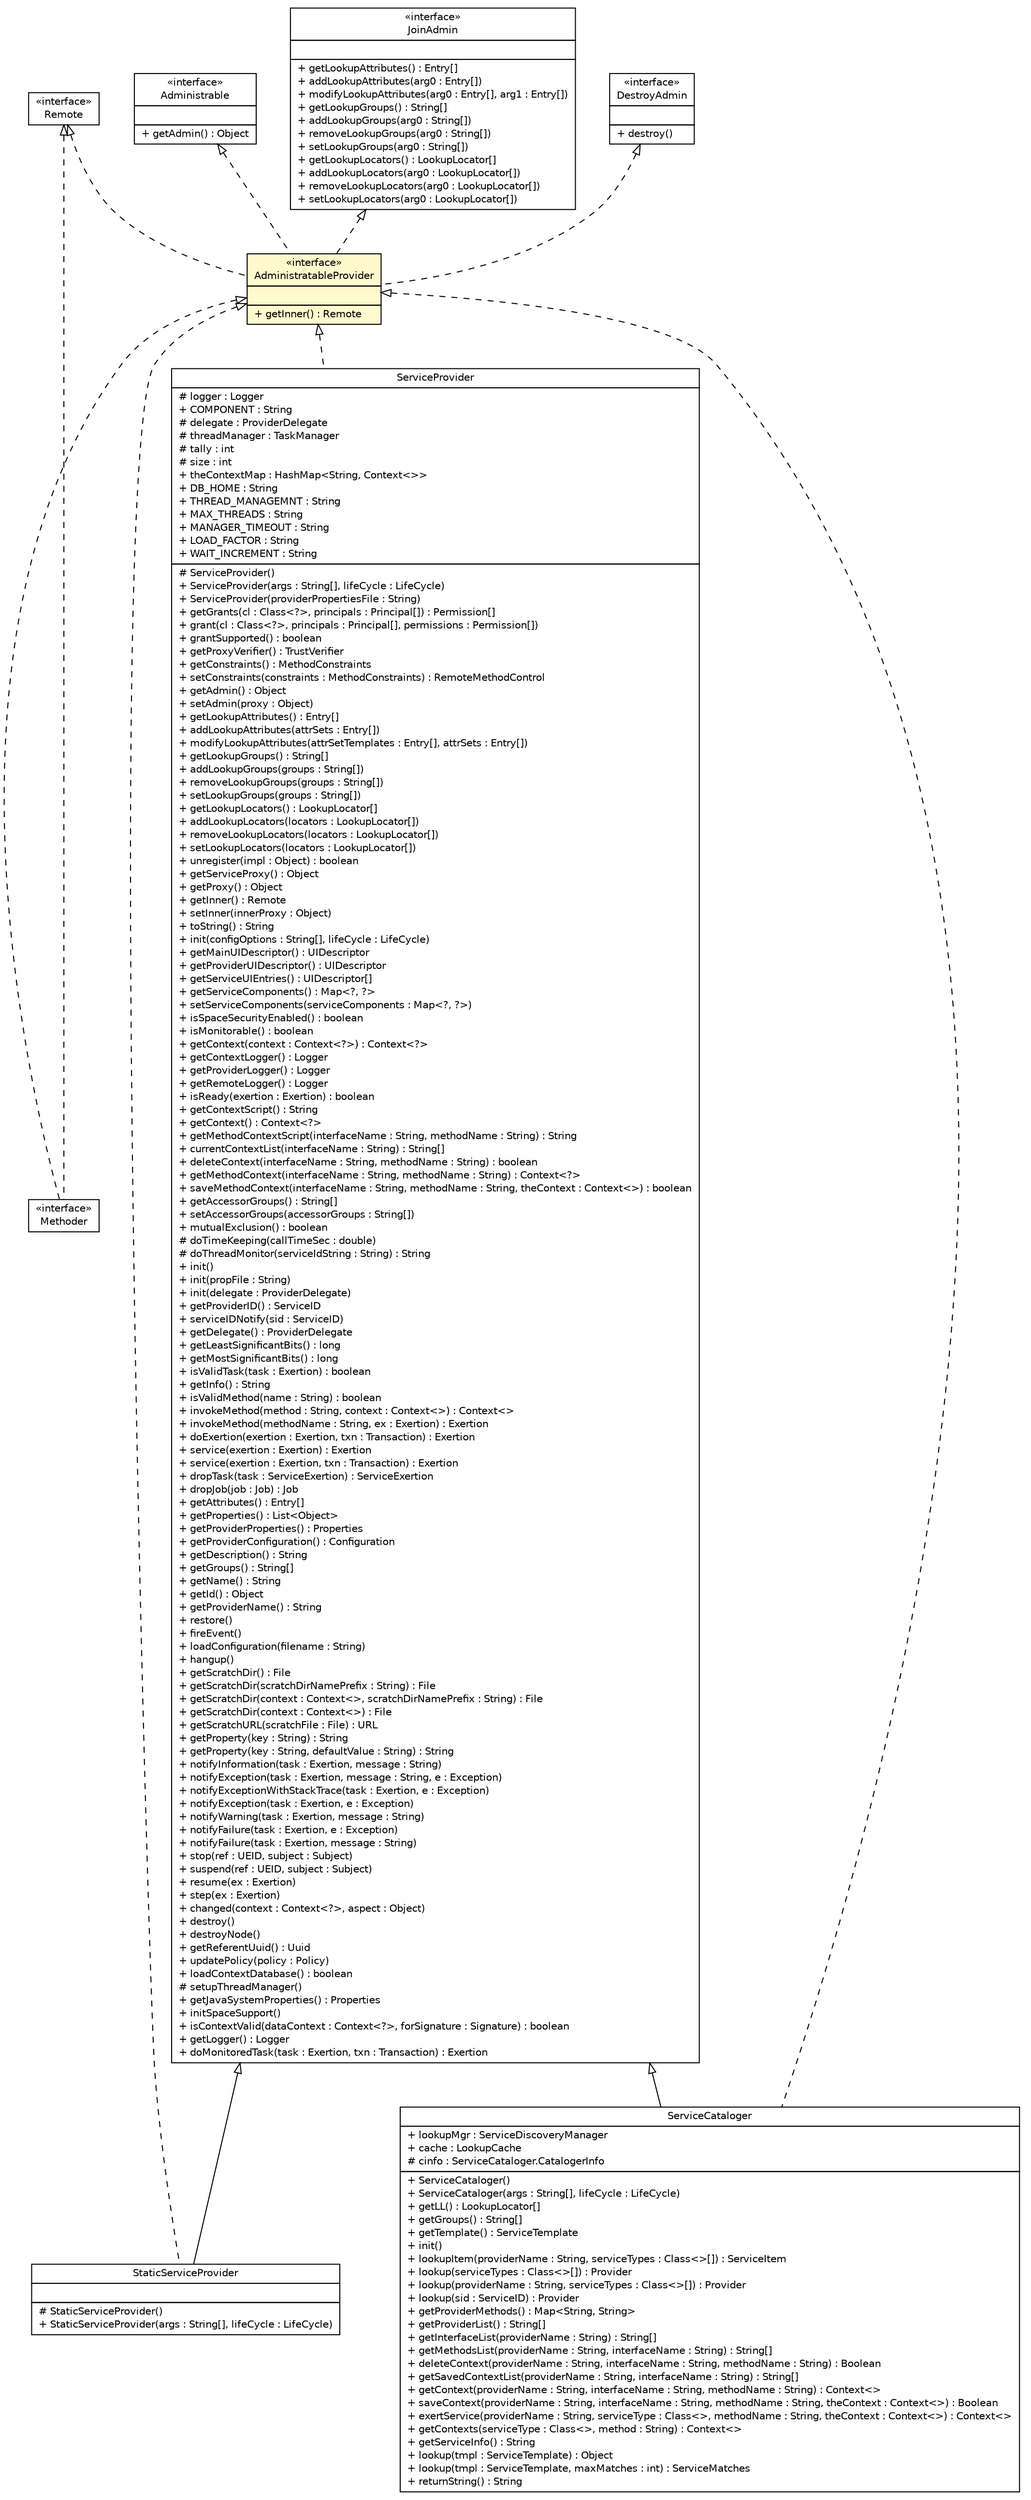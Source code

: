 #!/usr/local/bin/dot
#
# Class diagram 
# Generated by UMLGraph version R5_6 (http://www.umlgraph.org/)
#

digraph G {
	edge [fontname="Helvetica",fontsize=10,labelfontname="Helvetica",labelfontsize=10];
	node [fontname="Helvetica",fontsize=10,shape=plaintext];
	nodesep=0.25;
	ranksep=0.5;
	// sorcer.core.Methoder
	c59160 [label=<<table title="sorcer.core.Methoder" border="0" cellborder="1" cellspacing="0" cellpadding="2" port="p" href="./Methoder.html">
		<tr><td><table border="0" cellspacing="0" cellpadding="1">
<tr><td align="center" balign="center"> &#171;interface&#187; </td></tr>
<tr><td align="center" balign="center"> Methoder </td></tr>
		</table></td></tr>
		</table>>, URL="./Methoder.html", fontname="Helvetica", fontcolor="black", fontsize=10.0];
	// sorcer.core.AdministratableProvider
	c59165 [label=<<table title="sorcer.core.AdministratableProvider" border="0" cellborder="1" cellspacing="0" cellpadding="2" port="p" bgcolor="lemonChiffon" href="./AdministratableProvider.html">
		<tr><td><table border="0" cellspacing="0" cellpadding="1">
<tr><td align="center" balign="center"> &#171;interface&#187; </td></tr>
<tr><td align="center" balign="center"> AdministratableProvider </td></tr>
		</table></td></tr>
		<tr><td><table border="0" cellspacing="0" cellpadding="1">
<tr><td align="left" balign="left">  </td></tr>
		</table></td></tr>
		<tr><td><table border="0" cellspacing="0" cellpadding="1">
<tr><td align="left" balign="left"> + getInner() : Remote </td></tr>
		</table></td></tr>
		</table>>, URL="./AdministratableProvider.html", fontname="Helvetica", fontcolor="black", fontsize=10.0];
	// sorcer.core.provider.StaticServiceProvider
	c59261 [label=<<table title="sorcer.core.provider.StaticServiceProvider" border="0" cellborder="1" cellspacing="0" cellpadding="2" port="p" href="./provider/StaticServiceProvider.html">
		<tr><td><table border="0" cellspacing="0" cellpadding="1">
<tr><td align="center" balign="center"> StaticServiceProvider </td></tr>
		</table></td></tr>
		<tr><td><table border="0" cellspacing="0" cellpadding="1">
<tr><td align="left" balign="left">  </td></tr>
		</table></td></tr>
		<tr><td><table border="0" cellspacing="0" cellpadding="1">
<tr><td align="left" balign="left"> # StaticServiceProvider() </td></tr>
<tr><td align="left" balign="left"> + StaticServiceProvider(args : String[], lifeCycle : LifeCycle) </td></tr>
		</table></td></tr>
		</table>>, URL="./provider/StaticServiceProvider.html", fontname="Helvetica", fontcolor="black", fontsize=10.0];
	// sorcer.core.provider.ServiceProvider
	c59266 [label=<<table title="sorcer.core.provider.ServiceProvider" border="0" cellborder="1" cellspacing="0" cellpadding="2" port="p" href="./provider/ServiceProvider.html">
		<tr><td><table border="0" cellspacing="0" cellpadding="1">
<tr><td align="center" balign="center"> ServiceProvider </td></tr>
		</table></td></tr>
		<tr><td><table border="0" cellspacing="0" cellpadding="1">
<tr><td align="left" balign="left"> # logger : Logger </td></tr>
<tr><td align="left" balign="left"> + COMPONENT : String </td></tr>
<tr><td align="left" balign="left"> # delegate : ProviderDelegate </td></tr>
<tr><td align="left" balign="left"> # threadManager : TaskManager </td></tr>
<tr><td align="left" balign="left"> # tally : int </td></tr>
<tr><td align="left" balign="left"> # size : int </td></tr>
<tr><td align="left" balign="left"> + theContextMap : HashMap&lt;String, Context&lt;&gt;&gt; </td></tr>
<tr><td align="left" balign="left"> + DB_HOME : String </td></tr>
<tr><td align="left" balign="left"> + THREAD_MANAGEMNT : String </td></tr>
<tr><td align="left" balign="left"> + MAX_THREADS : String </td></tr>
<tr><td align="left" balign="left"> + MANAGER_TIMEOUT : String </td></tr>
<tr><td align="left" balign="left"> + LOAD_FACTOR : String </td></tr>
<tr><td align="left" balign="left"> + WAIT_INCREMENT : String </td></tr>
		</table></td></tr>
		<tr><td><table border="0" cellspacing="0" cellpadding="1">
<tr><td align="left" balign="left"> # ServiceProvider() </td></tr>
<tr><td align="left" balign="left"> + ServiceProvider(args : String[], lifeCycle : LifeCycle) </td></tr>
<tr><td align="left" balign="left"> + ServiceProvider(providerPropertiesFile : String) </td></tr>
<tr><td align="left" balign="left"> + getGrants(cl : Class&lt;?&gt;, principals : Principal[]) : Permission[] </td></tr>
<tr><td align="left" balign="left"> + grant(cl : Class&lt;?&gt;, principals : Principal[], permissions : Permission[]) </td></tr>
<tr><td align="left" balign="left"> + grantSupported() : boolean </td></tr>
<tr><td align="left" balign="left"> + getProxyVerifier() : TrustVerifier </td></tr>
<tr><td align="left" balign="left"> + getConstraints() : MethodConstraints </td></tr>
<tr><td align="left" balign="left"> + setConstraints(constraints : MethodConstraints) : RemoteMethodControl </td></tr>
<tr><td align="left" balign="left"> + getAdmin() : Object </td></tr>
<tr><td align="left" balign="left"> + setAdmin(proxy : Object) </td></tr>
<tr><td align="left" balign="left"> + getLookupAttributes() : Entry[] </td></tr>
<tr><td align="left" balign="left"> + addLookupAttributes(attrSets : Entry[]) </td></tr>
<tr><td align="left" balign="left"> + modifyLookupAttributes(attrSetTemplates : Entry[], attrSets : Entry[]) </td></tr>
<tr><td align="left" balign="left"> + getLookupGroups() : String[] </td></tr>
<tr><td align="left" balign="left"> + addLookupGroups(groups : String[]) </td></tr>
<tr><td align="left" balign="left"> + removeLookupGroups(groups : String[]) </td></tr>
<tr><td align="left" balign="left"> + setLookupGroups(groups : String[]) </td></tr>
<tr><td align="left" balign="left"> + getLookupLocators() : LookupLocator[] </td></tr>
<tr><td align="left" balign="left"> + addLookupLocators(locators : LookupLocator[]) </td></tr>
<tr><td align="left" balign="left"> + removeLookupLocators(locators : LookupLocator[]) </td></tr>
<tr><td align="left" balign="left"> + setLookupLocators(locators : LookupLocator[]) </td></tr>
<tr><td align="left" balign="left"> + unregister(impl : Object) : boolean </td></tr>
<tr><td align="left" balign="left"> + getServiceProxy() : Object </td></tr>
<tr><td align="left" balign="left"> + getProxy() : Object </td></tr>
<tr><td align="left" balign="left"> + getInner() : Remote </td></tr>
<tr><td align="left" balign="left"> + setInner(innerProxy : Object) </td></tr>
<tr><td align="left" balign="left"> + toString() : String </td></tr>
<tr><td align="left" balign="left"> + init(configOptions : String[], lifeCycle : LifeCycle) </td></tr>
<tr><td align="left" balign="left"> + getMainUIDescriptor() : UIDescriptor </td></tr>
<tr><td align="left" balign="left"> + getProviderUIDescriptor() : UIDescriptor </td></tr>
<tr><td align="left" balign="left"> + getServiceUIEntries() : UIDescriptor[] </td></tr>
<tr><td align="left" balign="left"> + getServiceComponents() : Map&lt;?, ?&gt; </td></tr>
<tr><td align="left" balign="left"> + setServiceComponents(serviceComponents : Map&lt;?, ?&gt;) </td></tr>
<tr><td align="left" balign="left"> + isSpaceSecurityEnabled() : boolean </td></tr>
<tr><td align="left" balign="left"> + isMonitorable() : boolean </td></tr>
<tr><td align="left" balign="left"> + getContext(context : Context&lt;?&gt;) : Context&lt;?&gt; </td></tr>
<tr><td align="left" balign="left"> + getContextLogger() : Logger </td></tr>
<tr><td align="left" balign="left"> + getProviderLogger() : Logger </td></tr>
<tr><td align="left" balign="left"> + getRemoteLogger() : Logger </td></tr>
<tr><td align="left" balign="left"> + isReady(exertion : Exertion) : boolean </td></tr>
<tr><td align="left" balign="left"> + getContextScript() : String </td></tr>
<tr><td align="left" balign="left"> + getContext() : Context&lt;?&gt; </td></tr>
<tr><td align="left" balign="left"> + getMethodContextScript(interfaceName : String, methodName : String) : String </td></tr>
<tr><td align="left" balign="left"> + currentContextList(interfaceName : String) : String[] </td></tr>
<tr><td align="left" balign="left"> + deleteContext(interfaceName : String, methodName : String) : boolean </td></tr>
<tr><td align="left" balign="left"> + getMethodContext(interfaceName : String, methodName : String) : Context&lt;?&gt; </td></tr>
<tr><td align="left" balign="left"> + saveMethodContext(interfaceName : String, methodName : String, theContext : Context&lt;&gt;) : boolean </td></tr>
<tr><td align="left" balign="left"> + getAccessorGroups() : String[] </td></tr>
<tr><td align="left" balign="left"> + setAccessorGroups(accessorGroups : String[]) </td></tr>
<tr><td align="left" balign="left"> + mutualExclusion() : boolean </td></tr>
<tr><td align="left" balign="left"> # doTimeKeeping(callTimeSec : double) </td></tr>
<tr><td align="left" balign="left"> # doThreadMonitor(serviceIdString : String) : String </td></tr>
<tr><td align="left" balign="left"> + init() </td></tr>
<tr><td align="left" balign="left"> + init(propFile : String) </td></tr>
<tr><td align="left" balign="left"> + init(delegate : ProviderDelegate) </td></tr>
<tr><td align="left" balign="left"> + getProviderID() : ServiceID </td></tr>
<tr><td align="left" balign="left"> + serviceIDNotify(sid : ServiceID) </td></tr>
<tr><td align="left" balign="left"> + getDelegate() : ProviderDelegate </td></tr>
<tr><td align="left" balign="left"> + getLeastSignificantBits() : long </td></tr>
<tr><td align="left" balign="left"> + getMostSignificantBits() : long </td></tr>
<tr><td align="left" balign="left"> + isValidTask(task : Exertion) : boolean </td></tr>
<tr><td align="left" balign="left"> + getInfo() : String </td></tr>
<tr><td align="left" balign="left"> + isValidMethod(name : String) : boolean </td></tr>
<tr><td align="left" balign="left"> + invokeMethod(method : String, context : Context&lt;&gt;) : Context&lt;&gt; </td></tr>
<tr><td align="left" balign="left"> + invokeMethod(methodName : String, ex : Exertion) : Exertion </td></tr>
<tr><td align="left" balign="left"> + doExertion(exertion : Exertion, txn : Transaction) : Exertion </td></tr>
<tr><td align="left" balign="left"> + service(exertion : Exertion) : Exertion </td></tr>
<tr><td align="left" balign="left"> + service(exertion : Exertion, txn : Transaction) : Exertion </td></tr>
<tr><td align="left" balign="left"> + dropTask(task : ServiceExertion) : ServiceExertion </td></tr>
<tr><td align="left" balign="left"> + dropJob(job : Job) : Job </td></tr>
<tr><td align="left" balign="left"> + getAttributes() : Entry[] </td></tr>
<tr><td align="left" balign="left"> + getProperties() : List&lt;Object&gt; </td></tr>
<tr><td align="left" balign="left"> + getProviderProperties() : Properties </td></tr>
<tr><td align="left" balign="left"> + getProviderConfiguration() : Configuration </td></tr>
<tr><td align="left" balign="left"> + getDescription() : String </td></tr>
<tr><td align="left" balign="left"> + getGroups() : String[] </td></tr>
<tr><td align="left" balign="left"> + getName() : String </td></tr>
<tr><td align="left" balign="left"> + getId() : Object </td></tr>
<tr><td align="left" balign="left"> + getProviderName() : String </td></tr>
<tr><td align="left" balign="left"> + restore() </td></tr>
<tr><td align="left" balign="left"> + fireEvent() </td></tr>
<tr><td align="left" balign="left"> + loadConfiguration(filename : String) </td></tr>
<tr><td align="left" balign="left"> + hangup() </td></tr>
<tr><td align="left" balign="left"> + getScratchDir() : File </td></tr>
<tr><td align="left" balign="left"> + getScratchDir(scratchDirNamePrefix : String) : File </td></tr>
<tr><td align="left" balign="left"> + getScratchDir(context : Context&lt;&gt;, scratchDirNamePrefix : String) : File </td></tr>
<tr><td align="left" balign="left"> + getScratchDir(context : Context&lt;&gt;) : File </td></tr>
<tr><td align="left" balign="left"> + getScratchURL(scratchFile : File) : URL </td></tr>
<tr><td align="left" balign="left"> + getProperty(key : String) : String </td></tr>
<tr><td align="left" balign="left"> + getProperty(key : String, defaultValue : String) : String </td></tr>
<tr><td align="left" balign="left"> + notifyInformation(task : Exertion, message : String) </td></tr>
<tr><td align="left" balign="left"> + notifyException(task : Exertion, message : String, e : Exception) </td></tr>
<tr><td align="left" balign="left"> + notifyExceptionWithStackTrace(task : Exertion, e : Exception) </td></tr>
<tr><td align="left" balign="left"> + notifyException(task : Exertion, e : Exception) </td></tr>
<tr><td align="left" balign="left"> + notifyWarning(task : Exertion, message : String) </td></tr>
<tr><td align="left" balign="left"> + notifyFailure(task : Exertion, e : Exception) </td></tr>
<tr><td align="left" balign="left"> + notifyFailure(task : Exertion, message : String) </td></tr>
<tr><td align="left" balign="left"> + stop(ref : UEID, subject : Subject) </td></tr>
<tr><td align="left" balign="left"> + suspend(ref : UEID, subject : Subject) </td></tr>
<tr><td align="left" balign="left"> + resume(ex : Exertion) </td></tr>
<tr><td align="left" balign="left"> + step(ex : Exertion) </td></tr>
<tr><td align="left" balign="left"> + changed(context : Context&lt;?&gt;, aspect : Object) </td></tr>
<tr><td align="left" balign="left"> + destroy() </td></tr>
<tr><td align="left" balign="left"> + destroyNode() </td></tr>
<tr><td align="left" balign="left"> + getReferentUuid() : Uuid </td></tr>
<tr><td align="left" balign="left"> + updatePolicy(policy : Policy) </td></tr>
<tr><td align="left" balign="left"> + loadContextDatabase() : boolean </td></tr>
<tr><td align="left" balign="left"> # setupThreadManager() </td></tr>
<tr><td align="left" balign="left"> + getJavaSystemProperties() : Properties </td></tr>
<tr><td align="left" balign="left"> + initSpaceSupport() </td></tr>
<tr><td align="left" balign="left"> + isContextValid(dataContext : Context&lt;?&gt;, forSignature : Signature) : boolean </td></tr>
<tr><td align="left" balign="left"> + getLogger() : Logger </td></tr>
<tr><td align="left" balign="left"> + doMonitoredTask(task : Exertion, txn : Transaction) : Exertion </td></tr>
		</table></td></tr>
		</table>>, URL="./provider/ServiceProvider.html", fontname="Helvetica", fontcolor="black", fontsize=10.0];
	// sorcer.core.provider.cataloger.ServiceCataloger
	c59613 [label=<<table title="sorcer.core.provider.cataloger.ServiceCataloger" border="0" cellborder="1" cellspacing="0" cellpadding="2" port="p" href="./provider/cataloger/ServiceCataloger.html">
		<tr><td><table border="0" cellspacing="0" cellpadding="1">
<tr><td align="center" balign="center"> ServiceCataloger </td></tr>
		</table></td></tr>
		<tr><td><table border="0" cellspacing="0" cellpadding="1">
<tr><td align="left" balign="left"> + lookupMgr : ServiceDiscoveryManager </td></tr>
<tr><td align="left" balign="left"> + cache : LookupCache </td></tr>
<tr><td align="left" balign="left"> # cinfo : ServiceCataloger.CatalogerInfo </td></tr>
		</table></td></tr>
		<tr><td><table border="0" cellspacing="0" cellpadding="1">
<tr><td align="left" balign="left"> + ServiceCataloger() </td></tr>
<tr><td align="left" balign="left"> + ServiceCataloger(args : String[], lifeCycle : LifeCycle) </td></tr>
<tr><td align="left" balign="left"> + getLL() : LookupLocator[] </td></tr>
<tr><td align="left" balign="left"> + getGroups() : String[] </td></tr>
<tr><td align="left" balign="left"> + getTemplate() : ServiceTemplate </td></tr>
<tr><td align="left" balign="left"> + init() </td></tr>
<tr><td align="left" balign="left"> + lookupItem(providerName : String, serviceTypes : Class&lt;&gt;[]) : ServiceItem </td></tr>
<tr><td align="left" balign="left"> + lookup(serviceTypes : Class&lt;&gt;[]) : Provider </td></tr>
<tr><td align="left" balign="left"> + lookup(providerName : String, serviceTypes : Class&lt;&gt;[]) : Provider </td></tr>
<tr><td align="left" balign="left"> + lookup(sid : ServiceID) : Provider </td></tr>
<tr><td align="left" balign="left"> + getProviderMethods() : Map&lt;String, String&gt; </td></tr>
<tr><td align="left" balign="left"> + getProviderList() : String[] </td></tr>
<tr><td align="left" balign="left"> + getInterfaceList(providerName : String) : String[] </td></tr>
<tr><td align="left" balign="left"> + getMethodsList(providerName : String, interfaceName : String) : String[] </td></tr>
<tr><td align="left" balign="left"> + deleteContext(providerName : String, interfaceName : String, methodName : String) : Boolean </td></tr>
<tr><td align="left" balign="left"> + getSavedContextList(providerName : String, interfaceName : String) : String[] </td></tr>
<tr><td align="left" balign="left"> + getContext(providerName : String, interfaceName : String, methodName : String) : Context&lt;&gt; </td></tr>
<tr><td align="left" balign="left"> + saveContext(providerName : String, interfaceName : String, methodName : String, theContext : Context&lt;&gt;) : Boolean </td></tr>
<tr><td align="left" balign="left"> + exertService(providerName : String, serviceType : Class&lt;&gt;, methodName : String, theContext : Context&lt;&gt;) : Context&lt;&gt; </td></tr>
<tr><td align="left" balign="left"> + getContexts(serviceType : Class&lt;&gt;, method : String) : Context&lt;&gt; </td></tr>
<tr><td align="left" balign="left"> + getServiceInfo() : String </td></tr>
<tr><td align="left" balign="left"> + lookup(tmpl : ServiceTemplate) : Object </td></tr>
<tr><td align="left" balign="left"> + lookup(tmpl : ServiceTemplate, maxMatches : int) : ServiceMatches </td></tr>
<tr><td align="left" balign="left"> + returnString() : String </td></tr>
		</table></td></tr>
		</table>>, URL="./provider/cataloger/ServiceCataloger.html", fontname="Helvetica", fontcolor="black", fontsize=10.0];
	//sorcer.core.Methoder implements sorcer.core.AdministratableProvider
	c59165:p -> c59160:p [dir=back,arrowtail=empty,style=dashed];
	//sorcer.core.Methoder implements java.rmi.Remote
	c59732:p -> c59160:p [dir=back,arrowtail=empty,style=dashed];
	//sorcer.core.AdministratableProvider implements net.jini.admin.Administrable
	c59733:p -> c59165:p [dir=back,arrowtail=empty,style=dashed];
	//sorcer.core.AdministratableProvider implements net.jini.admin.JoinAdmin
	c59734:p -> c59165:p [dir=back,arrowtail=empty,style=dashed];
	//sorcer.core.AdministratableProvider implements com.sun.jini.admin.DestroyAdmin
	c59735:p -> c59165:p [dir=back,arrowtail=empty,style=dashed];
	//sorcer.core.AdministratableProvider implements java.rmi.Remote
	c59732:p -> c59165:p [dir=back,arrowtail=empty,style=dashed];
	//sorcer.core.provider.StaticServiceProvider extends sorcer.core.provider.ServiceProvider
	c59266:p -> c59261:p [dir=back,arrowtail=empty];
	//sorcer.core.provider.StaticServiceProvider implements sorcer.core.AdministratableProvider
	c59165:p -> c59261:p [dir=back,arrowtail=empty,style=dashed];
	//sorcer.core.provider.ServiceProvider implements sorcer.core.AdministratableProvider
	c59165:p -> c59266:p [dir=back,arrowtail=empty,style=dashed];
	//sorcer.core.provider.cataloger.ServiceCataloger extends sorcer.core.provider.ServiceProvider
	c59266:p -> c59613:p [dir=back,arrowtail=empty];
	//sorcer.core.provider.cataloger.ServiceCataloger implements sorcer.core.AdministratableProvider
	c59165:p -> c59613:p [dir=back,arrowtail=empty,style=dashed];
	// net.jini.admin.JoinAdmin
	c59734 [label=<<table title="net.jini.admin.JoinAdmin" border="0" cellborder="1" cellspacing="0" cellpadding="2" port="p" href="https://river.apache.org/doc/api/net/jini/admin/JoinAdmin.html">
		<tr><td><table border="0" cellspacing="0" cellpadding="1">
<tr><td align="center" balign="center"> &#171;interface&#187; </td></tr>
<tr><td align="center" balign="center"> JoinAdmin </td></tr>
		</table></td></tr>
		<tr><td><table border="0" cellspacing="0" cellpadding="1">
<tr><td align="left" balign="left">  </td></tr>
		</table></td></tr>
		<tr><td><table border="0" cellspacing="0" cellpadding="1">
<tr><td align="left" balign="left"> + getLookupAttributes() : Entry[] </td></tr>
<tr><td align="left" balign="left"> + addLookupAttributes(arg0 : Entry[]) </td></tr>
<tr><td align="left" balign="left"> + modifyLookupAttributes(arg0 : Entry[], arg1 : Entry[]) </td></tr>
<tr><td align="left" balign="left"> + getLookupGroups() : String[] </td></tr>
<tr><td align="left" balign="left"> + addLookupGroups(arg0 : String[]) </td></tr>
<tr><td align="left" balign="left"> + removeLookupGroups(arg0 : String[]) </td></tr>
<tr><td align="left" balign="left"> + setLookupGroups(arg0 : String[]) </td></tr>
<tr><td align="left" balign="left"> + getLookupLocators() : LookupLocator[] </td></tr>
<tr><td align="left" balign="left"> + addLookupLocators(arg0 : LookupLocator[]) </td></tr>
<tr><td align="left" balign="left"> + removeLookupLocators(arg0 : LookupLocator[]) </td></tr>
<tr><td align="left" balign="left"> + setLookupLocators(arg0 : LookupLocator[]) </td></tr>
		</table></td></tr>
		</table>>, URL="https://river.apache.org/doc/api/net/jini/admin/JoinAdmin.html", fontname="Helvetica", fontcolor="black", fontsize=10.0];
	// com.sun.jini.admin.DestroyAdmin
	c59735 [label=<<table title="com.sun.jini.admin.DestroyAdmin" border="0" cellborder="1" cellspacing="0" cellpadding="2" port="p" href="https://river.apache.org/doc/api/com/sun/jini/admin/DestroyAdmin.html">
		<tr><td><table border="0" cellspacing="0" cellpadding="1">
<tr><td align="center" balign="center"> &#171;interface&#187; </td></tr>
<tr><td align="center" balign="center"> DestroyAdmin </td></tr>
		</table></td></tr>
		<tr><td><table border="0" cellspacing="0" cellpadding="1">
<tr><td align="left" balign="left">  </td></tr>
		</table></td></tr>
		<tr><td><table border="0" cellspacing="0" cellpadding="1">
<tr><td align="left" balign="left"> + destroy() </td></tr>
		</table></td></tr>
		</table>>, URL="https://river.apache.org/doc/api/com/sun/jini/admin/DestroyAdmin.html", fontname="Helvetica", fontcolor="black", fontsize=10.0];
	// java.rmi.Remote
	c59732 [label=<<table title="java.rmi.Remote" border="0" cellborder="1" cellspacing="0" cellpadding="2" port="p" href="http://docs.oracle.com/javase/7/docs/api/java/rmi/Remote.html">
		<tr><td><table border="0" cellspacing="0" cellpadding="1">
<tr><td align="center" balign="center"> &#171;interface&#187; </td></tr>
<tr><td align="center" balign="center"> Remote </td></tr>
		</table></td></tr>
		</table>>, URL="http://docs.oracle.com/javase/7/docs/api/java/rmi/Remote.html", fontname="Helvetica", fontcolor="black", fontsize=10.0];
	// net.jini.admin.Administrable
	c59733 [label=<<table title="net.jini.admin.Administrable" border="0" cellborder="1" cellspacing="0" cellpadding="2" port="p" href="https://river.apache.org/doc/api/net/jini/admin/Administrable.html">
		<tr><td><table border="0" cellspacing="0" cellpadding="1">
<tr><td align="center" balign="center"> &#171;interface&#187; </td></tr>
<tr><td align="center" balign="center"> Administrable </td></tr>
		</table></td></tr>
		<tr><td><table border="0" cellspacing="0" cellpadding="1">
<tr><td align="left" balign="left">  </td></tr>
		</table></td></tr>
		<tr><td><table border="0" cellspacing="0" cellpadding="1">
<tr><td align="left" balign="left"> + getAdmin() : Object </td></tr>
		</table></td></tr>
		</table>>, URL="https://river.apache.org/doc/api/net/jini/admin/Administrable.html", fontname="Helvetica", fontcolor="black", fontsize=10.0];
}

